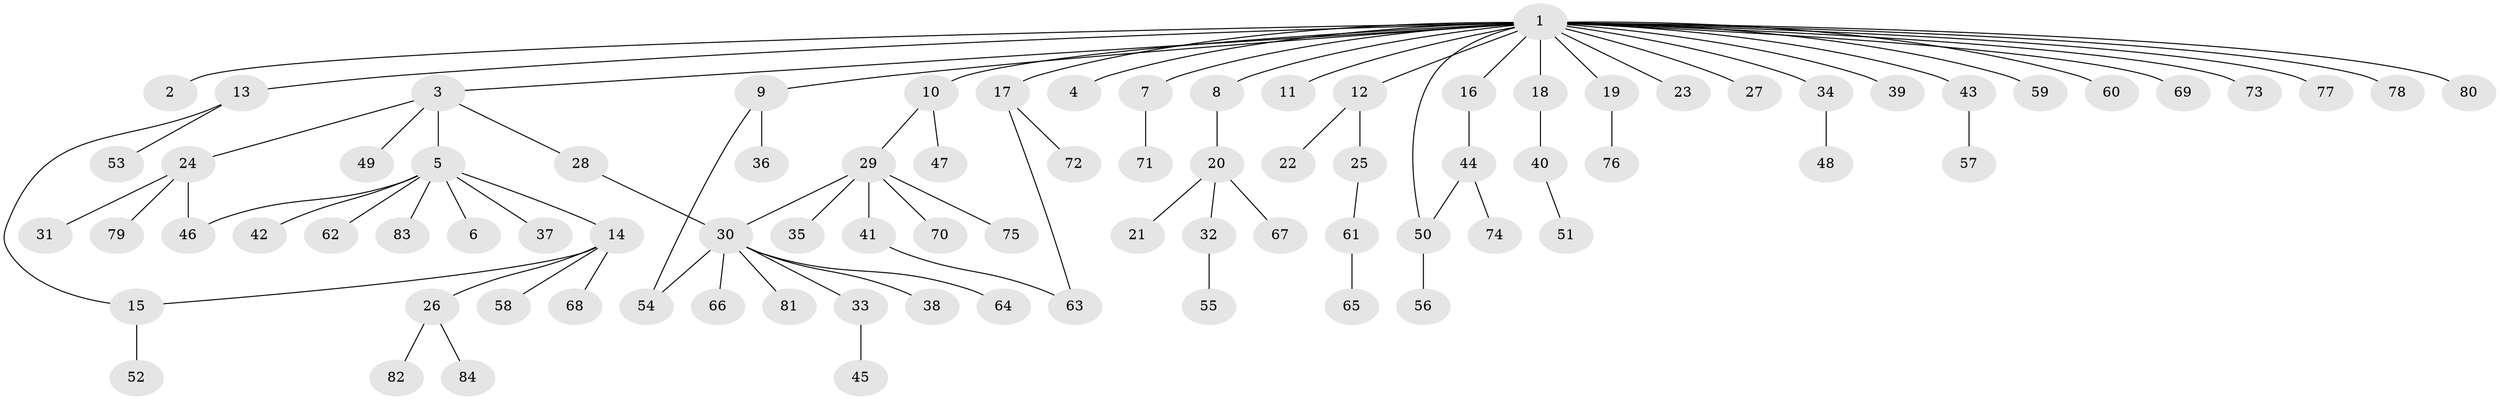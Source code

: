 // coarse degree distribution, {26: 0.016129032258064516, 7: 0.016129032258064516, 1: 0.6612903225806451, 11: 0.016129032258064516, 2: 0.20967741935483872, 3: 0.03225806451612903, 4: 0.016129032258064516, 5: 0.016129032258064516, 8: 0.016129032258064516}
// Generated by graph-tools (version 1.1) at 2025/41/03/06/25 10:41:45]
// undirected, 84 vertices, 89 edges
graph export_dot {
graph [start="1"]
  node [color=gray90,style=filled];
  1;
  2;
  3;
  4;
  5;
  6;
  7;
  8;
  9;
  10;
  11;
  12;
  13;
  14;
  15;
  16;
  17;
  18;
  19;
  20;
  21;
  22;
  23;
  24;
  25;
  26;
  27;
  28;
  29;
  30;
  31;
  32;
  33;
  34;
  35;
  36;
  37;
  38;
  39;
  40;
  41;
  42;
  43;
  44;
  45;
  46;
  47;
  48;
  49;
  50;
  51;
  52;
  53;
  54;
  55;
  56;
  57;
  58;
  59;
  60;
  61;
  62;
  63;
  64;
  65;
  66;
  67;
  68;
  69;
  70;
  71;
  72;
  73;
  74;
  75;
  76;
  77;
  78;
  79;
  80;
  81;
  82;
  83;
  84;
  1 -- 2;
  1 -- 3;
  1 -- 4;
  1 -- 7;
  1 -- 8;
  1 -- 9;
  1 -- 10;
  1 -- 11;
  1 -- 12;
  1 -- 13;
  1 -- 16;
  1 -- 17;
  1 -- 18;
  1 -- 19;
  1 -- 23;
  1 -- 27;
  1 -- 34;
  1 -- 39;
  1 -- 43;
  1 -- 50;
  1 -- 59;
  1 -- 60;
  1 -- 69;
  1 -- 73;
  1 -- 77;
  1 -- 78;
  1 -- 80;
  3 -- 5;
  3 -- 24;
  3 -- 28;
  3 -- 49;
  5 -- 6;
  5 -- 14;
  5 -- 37;
  5 -- 42;
  5 -- 46;
  5 -- 62;
  5 -- 83;
  7 -- 71;
  8 -- 20;
  9 -- 36;
  9 -- 54;
  10 -- 29;
  10 -- 47;
  12 -- 22;
  12 -- 25;
  13 -- 15;
  13 -- 53;
  14 -- 15;
  14 -- 26;
  14 -- 58;
  14 -- 68;
  15 -- 52;
  16 -- 44;
  17 -- 63;
  17 -- 72;
  18 -- 40;
  19 -- 76;
  20 -- 21;
  20 -- 32;
  20 -- 67;
  24 -- 31;
  24 -- 46;
  24 -- 79;
  25 -- 61;
  26 -- 82;
  26 -- 84;
  28 -- 30;
  29 -- 30;
  29 -- 35;
  29 -- 41;
  29 -- 70;
  29 -- 75;
  30 -- 33;
  30 -- 38;
  30 -- 54;
  30 -- 64;
  30 -- 66;
  30 -- 81;
  32 -- 55;
  33 -- 45;
  34 -- 48;
  40 -- 51;
  41 -- 63;
  43 -- 57;
  44 -- 50;
  44 -- 74;
  50 -- 56;
  61 -- 65;
}

